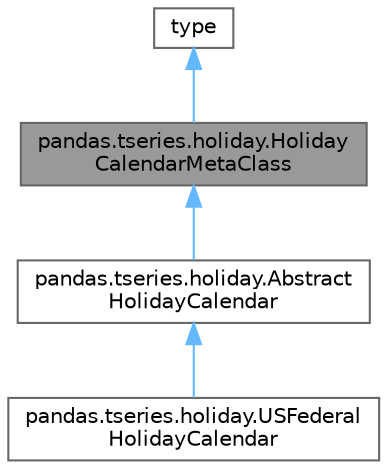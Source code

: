 digraph "pandas.tseries.holiday.HolidayCalendarMetaClass"
{
 // LATEX_PDF_SIZE
  bgcolor="transparent";
  edge [fontname=Helvetica,fontsize=10,labelfontname=Helvetica,labelfontsize=10];
  node [fontname=Helvetica,fontsize=10,shape=box,height=0.2,width=0.4];
  Node1 [id="Node000001",label="pandas.tseries.holiday.Holiday\lCalendarMetaClass",height=0.2,width=0.4,color="gray40", fillcolor="grey60", style="filled", fontcolor="black",tooltip=" "];
  Node2 -> Node1 [id="edge4_Node000001_Node000002",dir="back",color="steelblue1",style="solid",tooltip=" "];
  Node2 [id="Node000002",label="type",height=0.2,width=0.4,color="gray40", fillcolor="white", style="filled",tooltip=" "];
  Node1 -> Node3 [id="edge5_Node000001_Node000003",dir="back",color="steelblue1",style="solid",tooltip=" "];
  Node3 [id="Node000003",label="pandas.tseries.holiday.Abstract\lHolidayCalendar",height=0.2,width=0.4,color="gray40", fillcolor="white", style="filled",URL="$classpandas_1_1tseries_1_1holiday_1_1AbstractHolidayCalendar.html",tooltip=" "];
  Node3 -> Node4 [id="edge6_Node000003_Node000004",dir="back",color="steelblue1",style="solid",tooltip=" "];
  Node4 [id="Node000004",label="pandas.tseries.holiday.USFederal\lHolidayCalendar",height=0.2,width=0.4,color="gray40", fillcolor="white", style="filled",URL="$classpandas_1_1tseries_1_1holiday_1_1USFederalHolidayCalendar.html",tooltip=" "];
}
